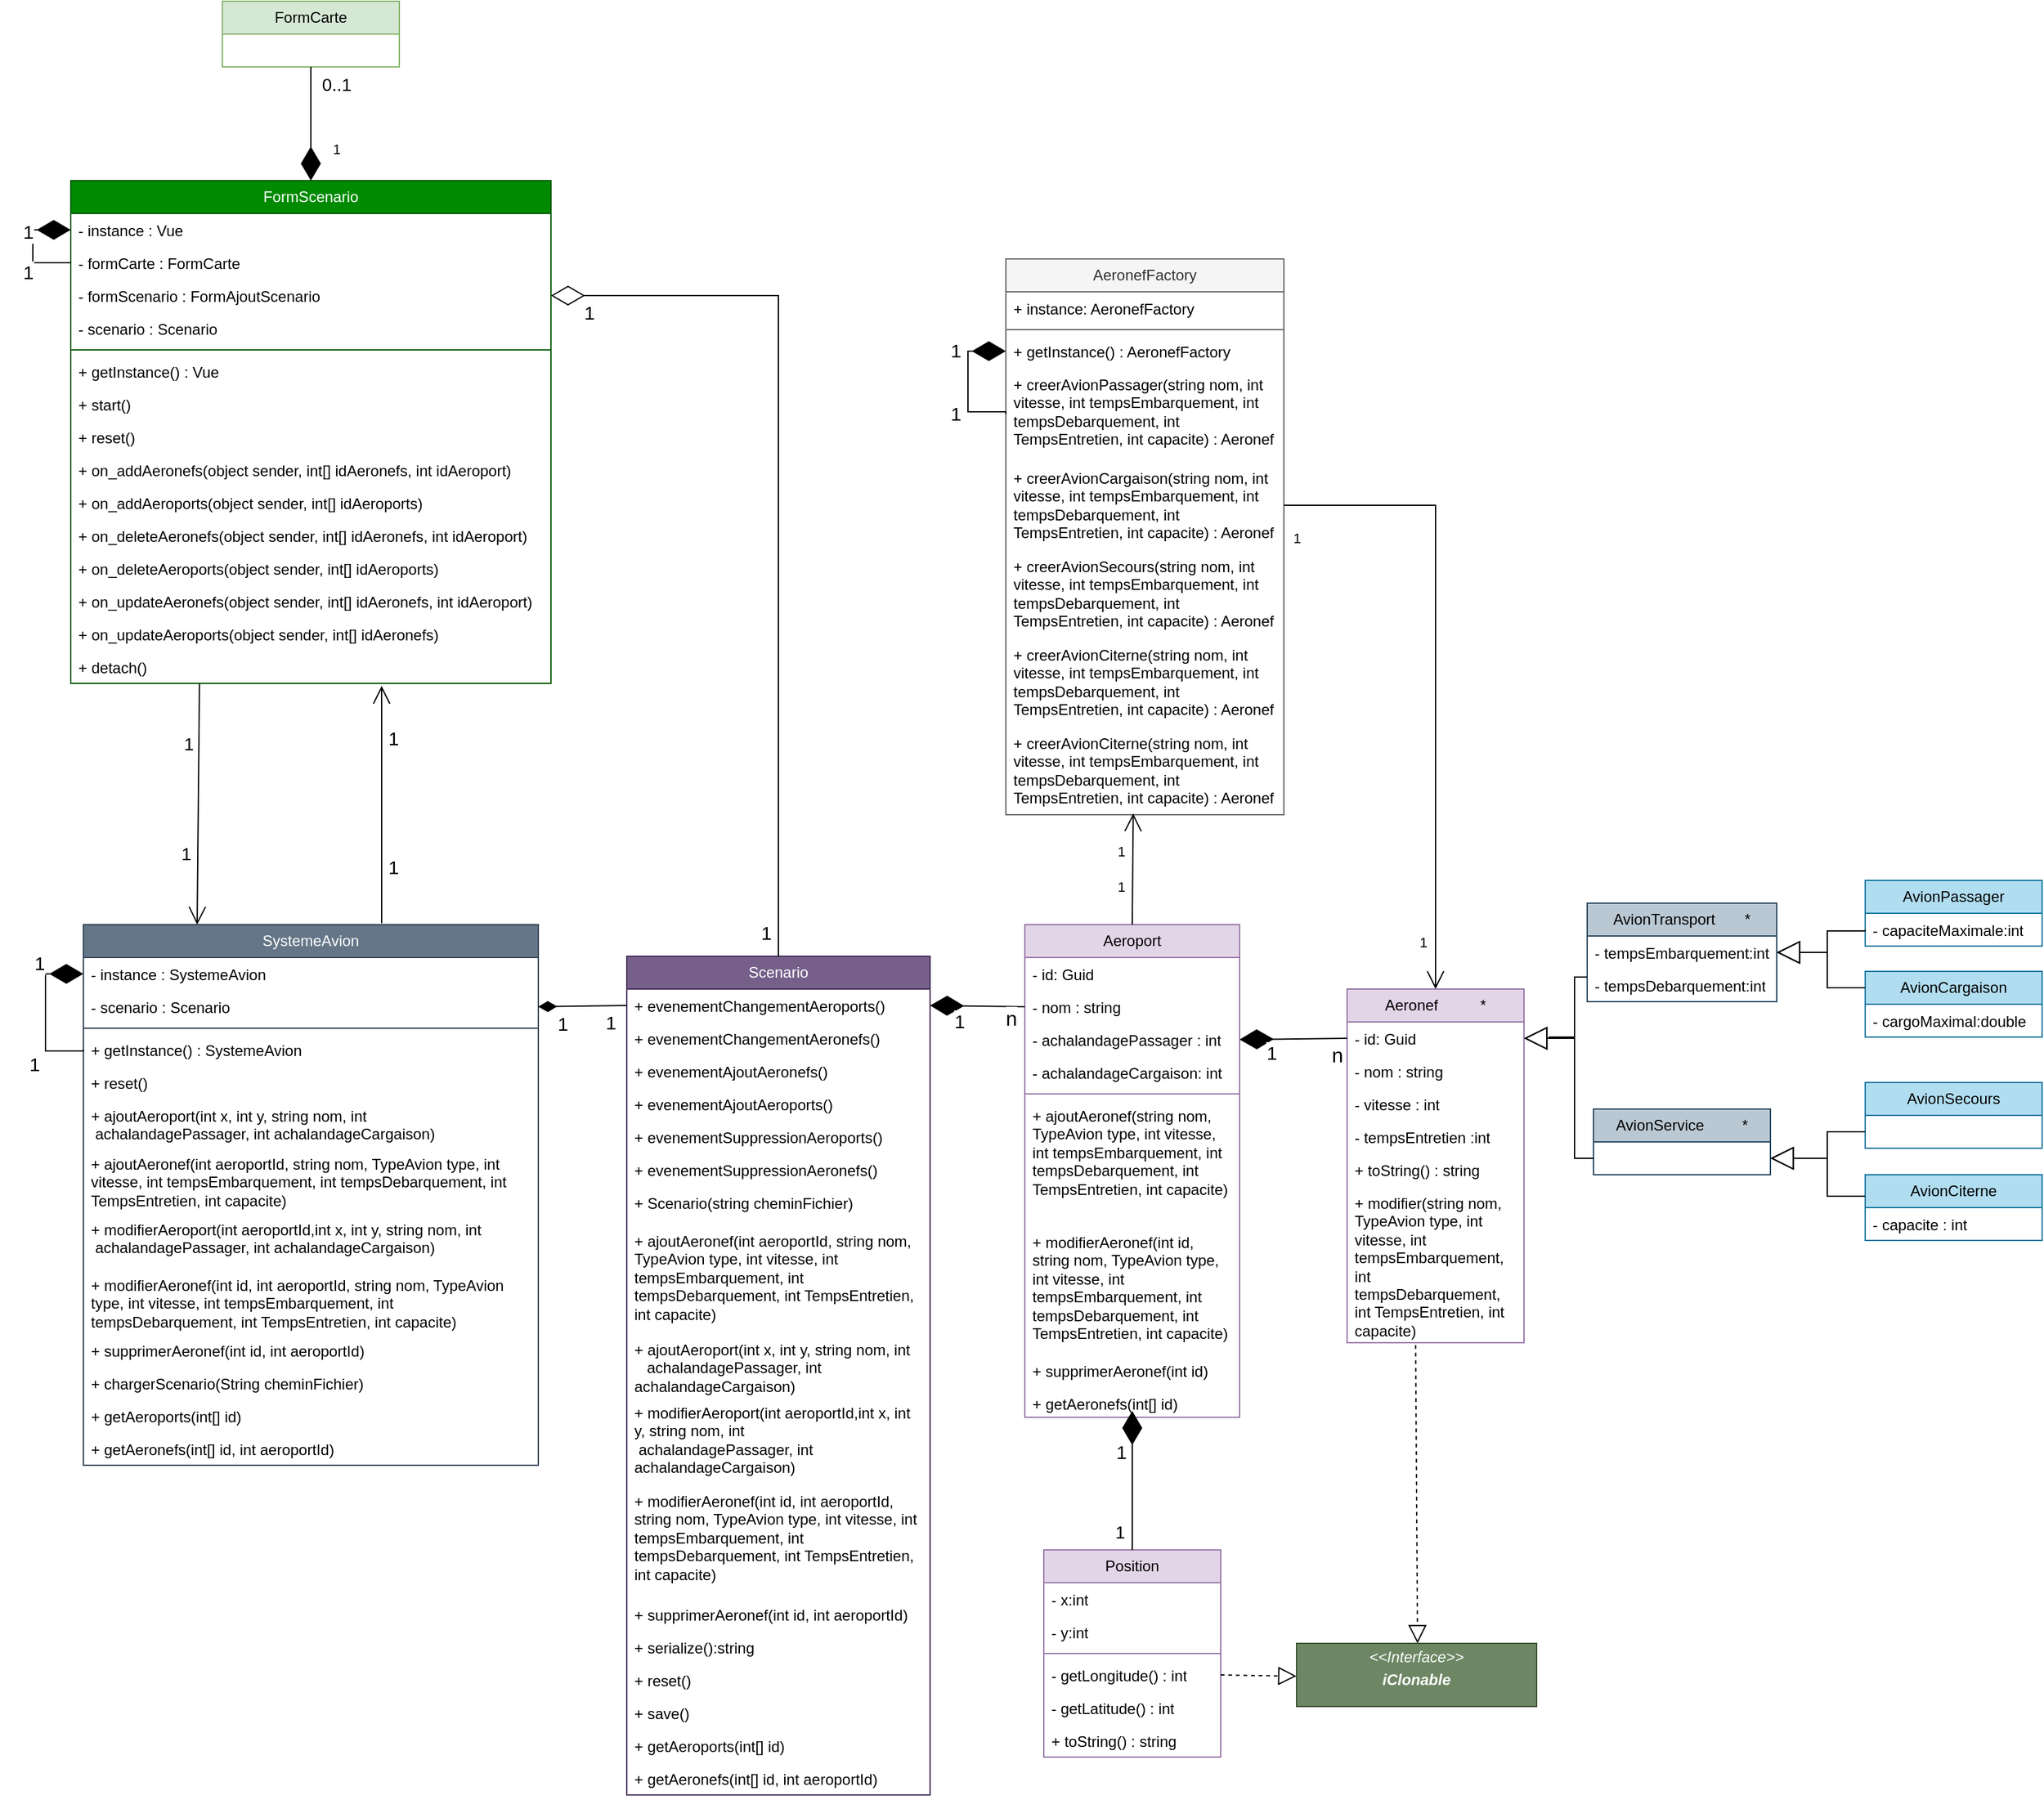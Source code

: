 <mxfile version="26.2.14">
  <diagram name="Page-1" id="G4jUNvh0E0kJYvAfDZpT">
    <mxGraphModel dx="1897" dy="2029" grid="1" gridSize="10" guides="1" tooltips="1" connect="1" arrows="1" fold="1" page="1" pageScale="1" pageWidth="850" pageHeight="1100" math="0" shadow="0">
      <root>
        <mxCell id="0" />
        <mxCell id="1" parent="0" />
        <mxCell id="WXTV3Mn7f3rtUq6KaUBK-5" value="SystemeAvion" style="swimlane;fontStyle=0;childLayout=stackLayout;horizontal=1;startSize=26;fillColor=#647687;horizontalStack=0;resizeParent=1;resizeParentMax=0;resizeLast=0;collapsible=1;marginBottom=0;whiteSpace=wrap;html=1;strokeColor=#314354;fontColor=#ffffff;" parent="1" vertex="1">
          <mxGeometry x="100" y="155" width="360" height="428" as="geometry" />
        </mxCell>
        <mxCell id="WXTV3Mn7f3rtUq6KaUBK-6" value="- instance : SystemeAvion" style="text;strokeColor=none;fillColor=none;align=left;verticalAlign=top;spacingLeft=4;spacingRight=4;overflow=hidden;rotatable=0;points=[[0,0.5],[1,0.5]];portConstraint=eastwest;whiteSpace=wrap;html=1;" parent="WXTV3Mn7f3rtUq6KaUBK-5" vertex="1">
          <mxGeometry y="26" width="360" height="26" as="geometry" />
        </mxCell>
        <mxCell id="WXTV3Mn7f3rtUq6KaUBK-99" value="- scenario : Scenario" style="text;strokeColor=none;fillColor=none;align=left;verticalAlign=top;spacingLeft=4;spacingRight=4;overflow=hidden;rotatable=0;points=[[0,0.5],[1,0.5]];portConstraint=eastwest;whiteSpace=wrap;html=1;" parent="WXTV3Mn7f3rtUq6KaUBK-5" vertex="1">
          <mxGeometry y="52" width="360" height="26" as="geometry" />
        </mxCell>
        <mxCell id="WXTV3Mn7f3rtUq6KaUBK-9" value="" style="line;strokeWidth=1;fillColor=none;align=left;verticalAlign=middle;spacingTop=-1;spacingLeft=3;spacingRight=3;rotatable=0;labelPosition=right;points=[];portConstraint=eastwest;strokeColor=inherit;" parent="WXTV3Mn7f3rtUq6KaUBK-5" vertex="1">
          <mxGeometry y="78" width="360" height="8" as="geometry" />
        </mxCell>
        <mxCell id="WXTV3Mn7f3rtUq6KaUBK-10" value="+ getInstance() : SystemeAvion" style="text;strokeColor=none;fillColor=none;align=left;verticalAlign=top;spacingLeft=4;spacingRight=4;overflow=hidden;rotatable=0;points=[[0,0.5],[1,0.5]];portConstraint=eastwest;whiteSpace=wrap;html=1;" parent="WXTV3Mn7f3rtUq6KaUBK-5" vertex="1">
          <mxGeometry y="86" width="360" height="26" as="geometry" />
        </mxCell>
        <mxCell id="WXTV3Mn7f3rtUq6KaUBK-11" value="" style="endArrow=diamondThin;endFill=1;endSize=24;html=1;rounded=0;exitX=0;exitY=0.5;exitDx=0;exitDy=0;edgeStyle=orthogonalEdgeStyle;entryX=0;entryY=0.5;entryDx=0;entryDy=0;" parent="WXTV3Mn7f3rtUq6KaUBK-5" source="WXTV3Mn7f3rtUq6KaUBK-10" target="WXTV3Mn7f3rtUq6KaUBK-6" edge="1">
          <mxGeometry width="160" relative="1" as="geometry">
            <mxPoint x="-180" y="30" as="sourcePoint" />
            <mxPoint x="-70" y="40" as="targetPoint" />
            <Array as="points">
              <mxPoint x="-30" y="100" />
              <mxPoint x="-30" y="39" />
            </Array>
          </mxGeometry>
        </mxCell>
        <mxCell id="WXTV3Mn7f3rtUq6KaUBK-14" value="1" style="edgeLabel;html=1;align=center;verticalAlign=middle;resizable=0;points=[];fontSize=15;" parent="WXTV3Mn7f3rtUq6KaUBK-11" vertex="1" connectable="0">
          <mxGeometry x="-0.617" y="-3" relative="1" as="geometry">
            <mxPoint x="-17" y="13" as="offset" />
          </mxGeometry>
        </mxCell>
        <mxCell id="WXTV3Mn7f3rtUq6KaUBK-15" value="1" style="edgeLabel;html=1;align=center;verticalAlign=middle;resizable=0;points=[];fontSize=15;" parent="WXTV3Mn7f3rtUq6KaUBK-11" vertex="1" connectable="0">
          <mxGeometry x="0.564" y="2" relative="1" as="geometry">
            <mxPoint x="-9" y="-7" as="offset" />
          </mxGeometry>
        </mxCell>
        <mxCell id="maukN36tXcJNzbH-KZ2X-19" value="+ reset()" style="text;strokeColor=none;fillColor=none;align=left;verticalAlign=top;spacingLeft=4;spacingRight=4;overflow=hidden;rotatable=0;points=[[0,0.5],[1,0.5]];portConstraint=eastwest;whiteSpace=wrap;html=1;" vertex="1" parent="WXTV3Mn7f3rtUq6KaUBK-5">
          <mxGeometry y="112" width="360" height="26" as="geometry" />
        </mxCell>
        <mxCell id="WXTV3Mn7f3rtUq6KaUBK-150" value="+ ajoutAeroport(int x, int y, string nom, int&amp;nbsp; &amp;nbsp; &amp;nbsp; &amp;nbsp;achalandagePassager, int achalandageCargaison)" style="text;strokeColor=none;fillColor=none;align=left;verticalAlign=top;spacingLeft=4;spacingRight=4;overflow=hidden;rotatable=0;points=[[0,0.5],[1,0.5]];portConstraint=eastwest;whiteSpace=wrap;html=1;" parent="WXTV3Mn7f3rtUq6KaUBK-5" vertex="1">
          <mxGeometry y="138" width="360" height="38" as="geometry" />
        </mxCell>
        <mxCell id="maukN36tXcJNzbH-KZ2X-2" value="+ ajoutAeronef(int aeroportId, string nom, TypeAvion type, int vitesse, int tempsEmbarquement, int tempsDebarquement, int TempsEntretien, int capacite)" style="text;strokeColor=none;fillColor=none;align=left;verticalAlign=top;spacingLeft=4;spacingRight=4;overflow=hidden;rotatable=0;points=[[0,0.5],[1,0.5]];portConstraint=eastwest;whiteSpace=wrap;html=1;" vertex="1" parent="WXTV3Mn7f3rtUq6KaUBK-5">
          <mxGeometry y="176" width="360" height="52" as="geometry" />
        </mxCell>
        <mxCell id="maukN36tXcJNzbH-KZ2X-8" value="+ modifierAeroport(int aeroportId,int x, int y, string nom, int&amp;nbsp; &amp;nbsp; &amp;nbsp; &amp;nbsp;achalandagePassager, int achalandageCargaison)" style="text;strokeColor=none;fillColor=none;align=left;verticalAlign=top;spacingLeft=4;spacingRight=4;overflow=hidden;rotatable=0;points=[[0,0.5],[1,0.5]];portConstraint=eastwest;whiteSpace=wrap;html=1;" vertex="1" parent="WXTV3Mn7f3rtUq6KaUBK-5">
          <mxGeometry y="228" width="360" height="44" as="geometry" />
        </mxCell>
        <mxCell id="maukN36tXcJNzbH-KZ2X-14" value="+ modifierAeronef(int id, int aeroportId, string nom, TypeAvion type, int vitesse, int tempsEmbarquement, int tempsDebarquement, int TempsEntretien, int capacite)" style="text;strokeColor=none;fillColor=none;align=left;verticalAlign=top;spacingLeft=4;spacingRight=4;overflow=hidden;rotatable=0;points=[[0,0.5],[1,0.5]];portConstraint=eastwest;whiteSpace=wrap;html=1;" vertex="1" parent="WXTV3Mn7f3rtUq6KaUBK-5">
          <mxGeometry y="272" width="360" height="52" as="geometry" />
        </mxCell>
        <mxCell id="WXTV3Mn7f3rtUq6KaUBK-170" value="+ supprimerAeronef(int id, int aeroportId)" style="text;strokeColor=none;fillColor=none;align=left;verticalAlign=top;spacingLeft=4;spacingRight=4;overflow=hidden;rotatable=0;points=[[0,0.5],[1,0.5]];portConstraint=eastwest;whiteSpace=wrap;html=1;" parent="WXTV3Mn7f3rtUq6KaUBK-5" vertex="1">
          <mxGeometry y="324" width="360" height="26" as="geometry" />
        </mxCell>
        <mxCell id="WXTV3Mn7f3rtUq6KaUBK-176" value="+ chargerScenario(String cheminFichier)" style="text;strokeColor=none;fillColor=none;align=left;verticalAlign=top;spacingLeft=4;spacingRight=4;overflow=hidden;rotatable=0;points=[[0,0.5],[1,0.5]];portConstraint=eastwest;whiteSpace=wrap;html=1;" parent="WXTV3Mn7f3rtUq6KaUBK-5" vertex="1">
          <mxGeometry y="350" width="360" height="26" as="geometry" />
        </mxCell>
        <mxCell id="maukN36tXcJNzbH-KZ2X-100" value="+ getAeroports(int[] id)" style="text;strokeColor=none;fillColor=none;align=left;verticalAlign=top;spacingLeft=4;spacingRight=4;overflow=hidden;rotatable=0;points=[[0,0.5],[1,0.5]];portConstraint=eastwest;whiteSpace=wrap;html=1;" vertex="1" parent="WXTV3Mn7f3rtUq6KaUBK-5">
          <mxGeometry y="376" width="360" height="26" as="geometry" />
        </mxCell>
        <mxCell id="maukN36tXcJNzbH-KZ2X-101" value="+ getAeronefs(int[] id, int aeroportId)" style="text;strokeColor=none;fillColor=none;align=left;verticalAlign=top;spacingLeft=4;spacingRight=4;overflow=hidden;rotatable=0;points=[[0,0.5],[1,0.5]];portConstraint=eastwest;whiteSpace=wrap;html=1;" vertex="1" parent="WXTV3Mn7f3rtUq6KaUBK-5">
          <mxGeometry y="402" width="360" height="26" as="geometry" />
        </mxCell>
        <mxCell id="WXTV3Mn7f3rtUq6KaUBK-16" value="FormScenario" style="swimlane;fontStyle=0;childLayout=stackLayout;horizontal=1;startSize=26;fillColor=#008a00;horizontalStack=0;resizeParent=1;resizeParentMax=0;resizeLast=0;collapsible=1;marginBottom=0;whiteSpace=wrap;html=1;strokeColor=#005700;fontColor=#ffffff;" parent="1" vertex="1">
          <mxGeometry x="90" y="-434" width="380" height="398" as="geometry" />
        </mxCell>
        <mxCell id="WXTV3Mn7f3rtUq6KaUBK-17" value="- instance : Vue" style="text;strokeColor=none;fillColor=none;align=left;verticalAlign=top;spacingLeft=4;spacingRight=4;overflow=hidden;rotatable=0;points=[[0,0.5],[1,0.5]];portConstraint=eastwest;whiteSpace=wrap;html=1;" parent="WXTV3Mn7f3rtUq6KaUBK-16" vertex="1">
          <mxGeometry y="26" width="380" height="26" as="geometry" />
        </mxCell>
        <mxCell id="Ey0nkB0xlsIukGjBq3pv-2" value="- formCarte : FormCarte" style="text;strokeColor=none;fillColor=none;align=left;verticalAlign=top;spacingLeft=4;spacingRight=4;overflow=hidden;rotatable=0;points=[[0,0.5],[1,0.5]];portConstraint=eastwest;whiteSpace=wrap;html=1;" parent="WXTV3Mn7f3rtUq6KaUBK-16" vertex="1">
          <mxGeometry y="52" width="380" height="26" as="geometry" />
        </mxCell>
        <mxCell id="Ey0nkB0xlsIukGjBq3pv-1" value="- formScenario : FormAjoutScenario" style="text;strokeColor=none;fillColor=none;align=left;verticalAlign=top;spacingLeft=4;spacingRight=4;overflow=hidden;rotatable=0;points=[[0,0.5],[1,0.5]];portConstraint=eastwest;whiteSpace=wrap;html=1;" parent="WXTV3Mn7f3rtUq6KaUBK-16" vertex="1">
          <mxGeometry y="78" width="380" height="26" as="geometry" />
        </mxCell>
        <mxCell id="maukN36tXcJNzbH-KZ2X-87" value="- scenario : Scenario" style="text;strokeColor=none;fillColor=none;align=left;verticalAlign=top;spacingLeft=4;spacingRight=4;overflow=hidden;rotatable=0;points=[[0,0.5],[1,0.5]];portConstraint=eastwest;whiteSpace=wrap;html=1;" vertex="1" parent="WXTV3Mn7f3rtUq6KaUBK-16">
          <mxGeometry y="104" width="380" height="26" as="geometry" />
        </mxCell>
        <mxCell id="WXTV3Mn7f3rtUq6KaUBK-20" value="" style="line;strokeWidth=1;fillColor=none;align=left;verticalAlign=middle;spacingTop=-1;spacingLeft=3;spacingRight=3;rotatable=0;labelPosition=right;points=[];portConstraint=eastwest;strokeColor=inherit;" parent="WXTV3Mn7f3rtUq6KaUBK-16" vertex="1">
          <mxGeometry y="130" width="380" height="8" as="geometry" />
        </mxCell>
        <mxCell id="WXTV3Mn7f3rtUq6KaUBK-18" value="+ getInstance() : Vue" style="text;strokeColor=none;fillColor=none;align=left;verticalAlign=top;spacingLeft=4;spacingRight=4;overflow=hidden;rotatable=0;points=[[0,0.5],[1,0.5]];portConstraint=eastwest;whiteSpace=wrap;html=1;" parent="WXTV3Mn7f3rtUq6KaUBK-16" vertex="1">
          <mxGeometry y="138" width="380" height="26" as="geometry" />
        </mxCell>
        <mxCell id="WXTV3Mn7f3rtUq6KaUBK-24" value="" style="endArrow=diamondThin;endFill=1;endSize=24;html=1;rounded=0;exitX=0;exitY=0.5;exitDx=0;exitDy=0;edgeStyle=orthogonalEdgeStyle;entryX=0;entryY=0.5;entryDx=0;entryDy=0;" parent="WXTV3Mn7f3rtUq6KaUBK-16" source="Ey0nkB0xlsIukGjBq3pv-2" target="WXTV3Mn7f3rtUq6KaUBK-17" edge="1">
          <mxGeometry width="160" relative="1" as="geometry">
            <mxPoint y="74" as="sourcePoint" />
            <mxPoint y="40" as="targetPoint" />
            <Array as="points">
              <mxPoint x="-30" y="65" />
              <mxPoint x="-30" y="39" />
            </Array>
          </mxGeometry>
        </mxCell>
        <mxCell id="WXTV3Mn7f3rtUq6KaUBK-25" value="1" style="edgeLabel;html=1;align=center;verticalAlign=middle;resizable=0;points=[];fontSize=15;" parent="WXTV3Mn7f3rtUq6KaUBK-24" vertex="1" connectable="0">
          <mxGeometry x="-0.617" y="-3" relative="1" as="geometry">
            <mxPoint x="-18" y="10" as="offset" />
          </mxGeometry>
        </mxCell>
        <mxCell id="WXTV3Mn7f3rtUq6KaUBK-26" value="1" style="edgeLabel;html=1;align=center;verticalAlign=middle;resizable=0;points=[];fontSize=15;" parent="WXTV3Mn7f3rtUq6KaUBK-24" vertex="1" connectable="0">
          <mxGeometry x="0.564" y="2" relative="1" as="geometry">
            <mxPoint x="-16" y="3" as="offset" />
          </mxGeometry>
        </mxCell>
        <mxCell id="WXTV3Mn7f3rtUq6KaUBK-178" value="+ start()" style="text;strokeColor=none;fillColor=none;align=left;verticalAlign=top;spacingLeft=4;spacingRight=4;overflow=hidden;rotatable=0;points=[[0,0.5],[1,0.5]];portConstraint=eastwest;whiteSpace=wrap;html=1;" parent="WXTV3Mn7f3rtUq6KaUBK-16" vertex="1">
          <mxGeometry y="164" width="380" height="26" as="geometry" />
        </mxCell>
        <mxCell id="maukN36tXcJNzbH-KZ2X-18" value="+ reset()" style="text;strokeColor=none;fillColor=none;align=left;verticalAlign=top;spacingLeft=4;spacingRight=4;overflow=hidden;rotatable=0;points=[[0,0.5],[1,0.5]];portConstraint=eastwest;whiteSpace=wrap;html=1;" vertex="1" parent="WXTV3Mn7f3rtUq6KaUBK-16">
          <mxGeometry y="190" width="380" height="26" as="geometry" />
        </mxCell>
        <mxCell id="maukN36tXcJNzbH-KZ2X-86" value="+ on_addAeronefs(object sender, int[] idAeronefs, int idAeroport)" style="text;strokeColor=none;fillColor=none;align=left;verticalAlign=top;spacingLeft=4;spacingRight=4;overflow=hidden;rotatable=0;points=[[0,0.5],[1,0.5]];portConstraint=eastwest;whiteSpace=wrap;html=1;" vertex="1" parent="WXTV3Mn7f3rtUq6KaUBK-16">
          <mxGeometry y="216" width="380" height="26" as="geometry" />
        </mxCell>
        <mxCell id="maukN36tXcJNzbH-KZ2X-85" value="+ on_addAeroports(object sender, int[] idAeroports)" style="text;strokeColor=none;fillColor=none;align=left;verticalAlign=top;spacingLeft=4;spacingRight=4;overflow=hidden;rotatable=0;points=[[0,0.5],[1,0.5]];portConstraint=eastwest;whiteSpace=wrap;html=1;" vertex="1" parent="WXTV3Mn7f3rtUq6KaUBK-16">
          <mxGeometry y="242" width="380" height="26" as="geometry" />
        </mxCell>
        <mxCell id="maukN36tXcJNzbH-KZ2X-84" value="+ on_deleteAeronefs(object sender, int[] idAeronefs, int idAeroport)" style="text;strokeColor=none;fillColor=none;align=left;verticalAlign=top;spacingLeft=4;spacingRight=4;overflow=hidden;rotatable=0;points=[[0,0.5],[1,0.5]];portConstraint=eastwest;whiteSpace=wrap;html=1;" vertex="1" parent="WXTV3Mn7f3rtUq6KaUBK-16">
          <mxGeometry y="268" width="380" height="26" as="geometry" />
        </mxCell>
        <mxCell id="maukN36tXcJNzbH-KZ2X-83" value="+ on_deleteAeroports(object sender, int[] idAeroports)" style="text;strokeColor=none;fillColor=none;align=left;verticalAlign=top;spacingLeft=4;spacingRight=4;overflow=hidden;rotatable=0;points=[[0,0.5],[1,0.5]];portConstraint=eastwest;whiteSpace=wrap;html=1;" vertex="1" parent="WXTV3Mn7f3rtUq6KaUBK-16">
          <mxGeometry y="294" width="380" height="26" as="geometry" />
        </mxCell>
        <mxCell id="maukN36tXcJNzbH-KZ2X-91" value="+ on_updateAeronefs(object sender, int[] idAeronefs, int idAeroport)" style="text;strokeColor=none;fillColor=none;align=left;verticalAlign=top;spacingLeft=4;spacingRight=4;overflow=hidden;rotatable=0;points=[[0,0.5],[1,0.5]];portConstraint=eastwest;whiteSpace=wrap;html=1;" vertex="1" parent="WXTV3Mn7f3rtUq6KaUBK-16">
          <mxGeometry y="320" width="380" height="26" as="geometry" />
        </mxCell>
        <mxCell id="maukN36tXcJNzbH-KZ2X-92" value="+ on_updateAeroports(object sender, int[] idAeronefs)" style="text;strokeColor=none;fillColor=none;align=left;verticalAlign=top;spacingLeft=4;spacingRight=4;overflow=hidden;rotatable=0;points=[[0,0.5],[1,0.5]];portConstraint=eastwest;whiteSpace=wrap;html=1;" vertex="1" parent="WXTV3Mn7f3rtUq6KaUBK-16">
          <mxGeometry y="346" width="380" height="26" as="geometry" />
        </mxCell>
        <mxCell id="maukN36tXcJNzbH-KZ2X-93" value="+ detach()" style="text;strokeColor=none;fillColor=none;align=left;verticalAlign=top;spacingLeft=4;spacingRight=4;overflow=hidden;rotatable=0;points=[[0,0.5],[1,0.5]];portConstraint=eastwest;whiteSpace=wrap;html=1;" vertex="1" parent="WXTV3Mn7f3rtUq6KaUBK-16">
          <mxGeometry y="372" width="380" height="26" as="geometry" />
        </mxCell>
        <mxCell id="WXTV3Mn7f3rtUq6KaUBK-21" value="" style="endArrow=open;endFill=1;endSize=12;html=1;rounded=0;entryX=0.25;entryY=0;entryDx=0;entryDy=0;exitX=0.268;exitY=1.013;exitDx=0;exitDy=0;exitPerimeter=0;" parent="1" source="maukN36tXcJNzbH-KZ2X-93" target="WXTV3Mn7f3rtUq6KaUBK-5" edge="1">
          <mxGeometry width="160" relative="1" as="geometry">
            <mxPoint x="200" y="-40" as="sourcePoint" />
            <mxPoint x="205" y="74" as="targetPoint" />
          </mxGeometry>
        </mxCell>
        <mxCell id="WXTV3Mn7f3rtUq6KaUBK-77" value="1" style="edgeLabel;html=1;align=center;verticalAlign=middle;resizable=0;points=[];fontSize=14;" parent="WXTV3Mn7f3rtUq6KaUBK-21" vertex="1" connectable="0">
          <mxGeometry x="-0.432" y="-4" relative="1" as="geometry">
            <mxPoint x="-5" y="-7" as="offset" />
          </mxGeometry>
        </mxCell>
        <mxCell id="WXTV3Mn7f3rtUq6KaUBK-78" value="1" style="edgeLabel;html=1;align=center;verticalAlign=middle;resizable=0;points=[];fontSize=14;" parent="WXTV3Mn7f3rtUq6KaUBK-21" vertex="1" connectable="0">
          <mxGeometry x="0.316" y="-4" relative="1" as="geometry">
            <mxPoint x="-6" y="9" as="offset" />
          </mxGeometry>
        </mxCell>
        <mxCell id="WXTV3Mn7f3rtUq6KaUBK-23" value="" style="endArrow=open;endFill=1;endSize=12;html=1;rounded=0;" parent="1" edge="1">
          <mxGeometry width="160" relative="1" as="geometry">
            <mxPoint x="336" y="154" as="sourcePoint" />
            <mxPoint x="336" y="-34" as="targetPoint" />
          </mxGeometry>
        </mxCell>
        <mxCell id="WXTV3Mn7f3rtUq6KaUBK-75" value="1" style="edgeLabel;html=1;align=center;verticalAlign=middle;resizable=0;points=[];fontSize=15;" parent="WXTV3Mn7f3rtUq6KaUBK-23" vertex="1" connectable="0">
          <mxGeometry x="-0.487" y="1" relative="1" as="geometry">
            <mxPoint x="10" y="3" as="offset" />
          </mxGeometry>
        </mxCell>
        <mxCell id="WXTV3Mn7f3rtUq6KaUBK-76" value="1" style="edgeLabel;html=1;align=center;verticalAlign=middle;resizable=0;points=[];fontSize=15;" parent="WXTV3Mn7f3rtUq6KaUBK-23" vertex="1" connectable="0">
          <mxGeometry x="0.518" y="-1" relative="1" as="geometry">
            <mxPoint x="8" y="-5" as="offset" />
          </mxGeometry>
        </mxCell>
        <mxCell id="WXTV3Mn7f3rtUq6KaUBK-27" value="Scenario" style="swimlane;fontStyle=0;childLayout=stackLayout;horizontal=1;startSize=26;fillColor=#76608a;horizontalStack=0;resizeParent=1;resizeParentMax=0;resizeLast=0;collapsible=1;marginBottom=0;whiteSpace=wrap;html=1;strokeColor=#432D57;fontColor=#ffffff;" parent="1" vertex="1">
          <mxGeometry x="530" y="180" width="240" height="664" as="geometry" />
        </mxCell>
        <mxCell id="maukN36tXcJNzbH-KZ2X-94" value="+ evenementChangementAeroports()" style="text;strokeColor=none;fillColor=none;align=left;verticalAlign=top;spacingLeft=4;spacingRight=4;overflow=hidden;rotatable=0;points=[[0,0.5],[1,0.5]];portConstraint=eastwest;whiteSpace=wrap;html=1;" vertex="1" parent="WXTV3Mn7f3rtUq6KaUBK-27">
          <mxGeometry y="26" width="240" height="26" as="geometry" />
        </mxCell>
        <mxCell id="maukN36tXcJNzbH-KZ2X-95" value="+ evenementChangementAeronefs()" style="text;strokeColor=none;fillColor=none;align=left;verticalAlign=top;spacingLeft=4;spacingRight=4;overflow=hidden;rotatable=0;points=[[0,0.5],[1,0.5]];portConstraint=eastwest;whiteSpace=wrap;html=1;" vertex="1" parent="WXTV3Mn7f3rtUq6KaUBK-27">
          <mxGeometry y="52" width="240" height="26" as="geometry" />
        </mxCell>
        <mxCell id="maukN36tXcJNzbH-KZ2X-97" value="+ evenementAjoutAeronefs()" style="text;strokeColor=none;fillColor=none;align=left;verticalAlign=top;spacingLeft=4;spacingRight=4;overflow=hidden;rotatable=0;points=[[0,0.5],[1,0.5]];portConstraint=eastwest;whiteSpace=wrap;html=1;" vertex="1" parent="WXTV3Mn7f3rtUq6KaUBK-27">
          <mxGeometry y="78" width="240" height="26" as="geometry" />
        </mxCell>
        <mxCell id="maukN36tXcJNzbH-KZ2X-96" value="+ evenementAjoutAeroports()" style="text;strokeColor=none;fillColor=none;align=left;verticalAlign=top;spacingLeft=4;spacingRight=4;overflow=hidden;rotatable=0;points=[[0,0.5],[1,0.5]];portConstraint=eastwest;whiteSpace=wrap;html=1;" vertex="1" parent="WXTV3Mn7f3rtUq6KaUBK-27">
          <mxGeometry y="104" width="240" height="26" as="geometry" />
        </mxCell>
        <mxCell id="maukN36tXcJNzbH-KZ2X-99" value="+ evenementSuppressionAeroports()" style="text;strokeColor=none;fillColor=none;align=left;verticalAlign=top;spacingLeft=4;spacingRight=4;overflow=hidden;rotatable=0;points=[[0,0.5],[1,0.5]];portConstraint=eastwest;whiteSpace=wrap;html=1;" vertex="1" parent="WXTV3Mn7f3rtUq6KaUBK-27">
          <mxGeometry y="130" width="240" height="26" as="geometry" />
        </mxCell>
        <mxCell id="maukN36tXcJNzbH-KZ2X-98" value="+ evenementSuppressionAeronefs()" style="text;strokeColor=none;fillColor=none;align=left;verticalAlign=top;spacingLeft=4;spacingRight=4;overflow=hidden;rotatable=0;points=[[0,0.5],[1,0.5]];portConstraint=eastwest;whiteSpace=wrap;html=1;" vertex="1" parent="WXTV3Mn7f3rtUq6KaUBK-27">
          <mxGeometry y="156" width="240" height="26" as="geometry" />
        </mxCell>
        <mxCell id="WXTV3Mn7f3rtUq6KaUBK-177" value="+ Scenario(string cheminFichier)" style="text;strokeColor=none;fillColor=none;align=left;verticalAlign=top;spacingLeft=4;spacingRight=4;overflow=hidden;rotatable=0;points=[[0,0.5],[1,0.5]];portConstraint=eastwest;whiteSpace=wrap;html=1;" parent="WXTV3Mn7f3rtUq6KaUBK-27" vertex="1">
          <mxGeometry y="182" width="240" height="30" as="geometry" />
        </mxCell>
        <mxCell id="maukN36tXcJNzbH-KZ2X-3" value="+ ajoutAeronef(int aeroportId, string nom, TypeAvion type, int vitesse, int tempsEmbarquement, int tempsDebarquement, int TempsEntretien, int capacite)" style="text;strokeColor=none;fillColor=none;align=left;verticalAlign=top;spacingLeft=4;spacingRight=4;overflow=hidden;rotatable=0;points=[[0,0.5],[1,0.5]];portConstraint=eastwest;whiteSpace=wrap;html=1;" vertex="1" parent="WXTV3Mn7f3rtUq6KaUBK-27">
          <mxGeometry y="212" width="240" height="86" as="geometry" />
        </mxCell>
        <mxCell id="Ey0nkB0xlsIukGjBq3pv-10" value="+ ajoutAeroport(int x, int y, string nom, int&amp;nbsp; &amp;nbsp; &amp;nbsp; &amp;nbsp;achalandagePassager, int achalandageCargaison)" style="text;strokeColor=none;fillColor=none;align=left;verticalAlign=top;spacingLeft=4;spacingRight=4;overflow=hidden;rotatable=0;points=[[0,0.5],[1,0.5]];portConstraint=eastwest;whiteSpace=wrap;html=1;" parent="WXTV3Mn7f3rtUq6KaUBK-27" vertex="1">
          <mxGeometry y="298" width="240" height="50" as="geometry" />
        </mxCell>
        <mxCell id="maukN36tXcJNzbH-KZ2X-9" value="+ modifierAeroport(int aeroportId,int x, int y, string nom, int&amp;nbsp; &amp;nbsp; &amp;nbsp; &amp;nbsp;achalandagePassager, int achalandageCargaison)" style="text;strokeColor=none;fillColor=none;align=left;verticalAlign=top;spacingLeft=4;spacingRight=4;overflow=hidden;rotatable=0;points=[[0,0.5],[1,0.5]];portConstraint=eastwest;whiteSpace=wrap;html=1;" vertex="1" parent="WXTV3Mn7f3rtUq6KaUBK-27">
          <mxGeometry y="348" width="240" height="70" as="geometry" />
        </mxCell>
        <mxCell id="maukN36tXcJNzbH-KZ2X-15" value="+ modifierAeronef(int id, int aeroportId, string nom, TypeAvion type, int vitesse, int tempsEmbarquement, int tempsDebarquement, int TempsEntretien, int capacite)" style="text;strokeColor=none;fillColor=none;align=left;verticalAlign=top;spacingLeft=4;spacingRight=4;overflow=hidden;rotatable=0;points=[[0,0.5],[1,0.5]];portConstraint=eastwest;whiteSpace=wrap;html=1;" vertex="1" parent="WXTV3Mn7f3rtUq6KaUBK-27">
          <mxGeometry y="418" width="240" height="90" as="geometry" />
        </mxCell>
        <mxCell id="maukN36tXcJNzbH-KZ2X-11" value="+ supprimerAeronef(int id, int aeroportId)" style="text;strokeColor=none;fillColor=none;align=left;verticalAlign=top;spacingLeft=4;spacingRight=4;overflow=hidden;rotatable=0;points=[[0,0.5],[1,0.5]];portConstraint=eastwest;whiteSpace=wrap;html=1;" vertex="1" parent="WXTV3Mn7f3rtUq6KaUBK-27">
          <mxGeometry y="508" width="240" height="26" as="geometry" />
        </mxCell>
        <mxCell id="WXTV3Mn7f3rtUq6KaUBK-138" value="+ serialize():string" style="text;strokeColor=none;fillColor=none;align=left;verticalAlign=top;spacingLeft=4;spacingRight=4;overflow=hidden;rotatable=0;points=[[0,0.5],[1,0.5]];portConstraint=eastwest;whiteSpace=wrap;html=1;" parent="WXTV3Mn7f3rtUq6KaUBK-27" vertex="1">
          <mxGeometry y="534" width="240" height="26" as="geometry" />
        </mxCell>
        <mxCell id="maukN36tXcJNzbH-KZ2X-20" value="+ reset()" style="text;strokeColor=none;fillColor=none;align=left;verticalAlign=top;spacingLeft=4;spacingRight=4;overflow=hidden;rotatable=0;points=[[0,0.5],[1,0.5]];portConstraint=eastwest;whiteSpace=wrap;html=1;" vertex="1" parent="WXTV3Mn7f3rtUq6KaUBK-27">
          <mxGeometry y="560" width="240" height="26" as="geometry" />
        </mxCell>
        <mxCell id="WXTV3Mn7f3rtUq6KaUBK-161" value="+ save()" style="text;strokeColor=none;fillColor=none;align=left;verticalAlign=top;spacingLeft=4;spacingRight=4;overflow=hidden;rotatable=0;points=[[0,0.5],[1,0.5]];portConstraint=eastwest;whiteSpace=wrap;html=1;" parent="WXTV3Mn7f3rtUq6KaUBK-27" vertex="1">
          <mxGeometry y="586" width="240" height="26" as="geometry" />
        </mxCell>
        <mxCell id="maukN36tXcJNzbH-KZ2X-102" value="+ getAeroports(int[] id)" style="text;strokeColor=none;fillColor=none;align=left;verticalAlign=top;spacingLeft=4;spacingRight=4;overflow=hidden;rotatable=0;points=[[0,0.5],[1,0.5]];portConstraint=eastwest;whiteSpace=wrap;html=1;" vertex="1" parent="WXTV3Mn7f3rtUq6KaUBK-27">
          <mxGeometry y="612" width="240" height="26" as="geometry" />
        </mxCell>
        <mxCell id="maukN36tXcJNzbH-KZ2X-103" value="+ getAeronefs(int[] id, int aeroportId)" style="text;strokeColor=none;fillColor=none;align=left;verticalAlign=top;spacingLeft=4;spacingRight=4;overflow=hidden;rotatable=0;points=[[0,0.5],[1,0.5]];portConstraint=eastwest;whiteSpace=wrap;html=1;" vertex="1" parent="WXTV3Mn7f3rtUq6KaUBK-27">
          <mxGeometry y="638" width="240" height="26" as="geometry" />
        </mxCell>
        <mxCell id="WXTV3Mn7f3rtUq6KaUBK-34" value="" style="endArrow=diamondThin;endFill=1;endSize=12;html=1;rounded=0;entryX=1;entryY=0.5;entryDx=0;entryDy=0;exitX=0;exitY=0.5;exitDx=0;exitDy=0;" parent="1" source="maukN36tXcJNzbH-KZ2X-94" target="WXTV3Mn7f3rtUq6KaUBK-99" edge="1">
          <mxGeometry width="160" relative="1" as="geometry">
            <mxPoint x="580" y="219.0" as="sourcePoint" />
            <mxPoint x="600" y="201.37" as="targetPoint" />
          </mxGeometry>
        </mxCell>
        <mxCell id="WXTV3Mn7f3rtUq6KaUBK-96" value="1" style="edgeLabel;html=1;align=center;verticalAlign=middle;resizable=0;points=[];fontSize=15;" parent="WXTV3Mn7f3rtUq6KaUBK-34" vertex="1" connectable="0">
          <mxGeometry x="-0.617" y="-2" relative="1" as="geometry">
            <mxPoint y="15" as="offset" />
          </mxGeometry>
        </mxCell>
        <mxCell id="WXTV3Mn7f3rtUq6KaUBK-97" value="1" style="edgeLabel;html=1;align=center;verticalAlign=middle;resizable=0;points=[];fontSize=15;" parent="WXTV3Mn7f3rtUq6KaUBK-34" vertex="1" connectable="0">
          <mxGeometry x="0.459" y="2" relative="1" as="geometry">
            <mxPoint y="11" as="offset" />
          </mxGeometry>
        </mxCell>
        <mxCell id="WXTV3Mn7f3rtUq6KaUBK-37" value="Aeronef&amp;nbsp; &amp;nbsp; &amp;nbsp; &amp;nbsp; &amp;nbsp; *" style="swimlane;fontStyle=0;childLayout=stackLayout;horizontal=1;startSize=26;fillColor=#e1d5e7;horizontalStack=0;resizeParent=1;resizeParentMax=0;resizeLast=0;collapsible=1;marginBottom=0;whiteSpace=wrap;html=1;strokeColor=#9673a6;" parent="1" vertex="1">
          <mxGeometry x="1100" y="206" width="140" height="280" as="geometry" />
        </mxCell>
        <mxCell id="WXTV3Mn7f3rtUq6KaUBK-132" value="- id: Guid" style="text;strokeColor=none;fillColor=none;align=left;verticalAlign=top;spacingLeft=4;spacingRight=4;overflow=hidden;rotatable=0;points=[[0,0.5],[1,0.5]];portConstraint=eastwest;whiteSpace=wrap;html=1;" parent="WXTV3Mn7f3rtUq6KaUBK-37" vertex="1">
          <mxGeometry y="26" width="140" height="26" as="geometry" />
        </mxCell>
        <mxCell id="Ey0nkB0xlsIukGjBq3pv-3" value="- nom : string" style="text;strokeColor=none;fillColor=none;align=left;verticalAlign=top;spacingLeft=4;spacingRight=4;overflow=hidden;rotatable=0;points=[[0,0.5],[1,0.5]];portConstraint=eastwest;whiteSpace=wrap;html=1;" parent="WXTV3Mn7f3rtUq6KaUBK-37" vertex="1">
          <mxGeometry y="52" width="140" height="26" as="geometry" />
        </mxCell>
        <mxCell id="Ey0nkB0xlsIukGjBq3pv-5" value="- vitesse : int" style="text;strokeColor=none;fillColor=none;align=left;verticalAlign=top;spacingLeft=4;spacingRight=4;overflow=hidden;rotatable=0;points=[[0,0.5],[1,0.5]];portConstraint=eastwest;whiteSpace=wrap;html=1;" parent="WXTV3Mn7f3rtUq6KaUBK-37" vertex="1">
          <mxGeometry y="78" width="140" height="26" as="geometry" />
        </mxCell>
        <mxCell id="Ey0nkB0xlsIukGjBq3pv-7" value="- tempsEntretien :int" style="text;strokeColor=none;fillColor=none;align=left;verticalAlign=top;spacingLeft=4;spacingRight=4;overflow=hidden;rotatable=0;points=[[0,0.5],[1,0.5]];portConstraint=eastwest;whiteSpace=wrap;html=1;" parent="WXTV3Mn7f3rtUq6KaUBK-37" vertex="1">
          <mxGeometry y="104" width="140" height="26" as="geometry" />
        </mxCell>
        <mxCell id="Ey0nkB0xlsIukGjBq3pv-8" value="+ toString() : string" style="text;strokeColor=none;fillColor=none;align=left;verticalAlign=top;spacingLeft=4;spacingRight=4;overflow=hidden;rotatable=0;points=[[0,0.5],[1,0.5]];portConstraint=eastwest;whiteSpace=wrap;html=1;" parent="WXTV3Mn7f3rtUq6KaUBK-37" vertex="1">
          <mxGeometry y="130" width="140" height="26" as="geometry" />
        </mxCell>
        <mxCell id="maukN36tXcJNzbH-KZ2X-17" value="+ modifier(string nom, TypeAvion type, int vitesse, int tempsEmbarquement, int tempsDebarquement, int TempsEntretien, int capacite)" style="text;strokeColor=none;fillColor=none;align=left;verticalAlign=top;spacingLeft=4;spacingRight=4;overflow=hidden;rotatable=0;points=[[0,0.5],[1,0.5]];portConstraint=eastwest;whiteSpace=wrap;html=1;" vertex="1" parent="WXTV3Mn7f3rtUq6KaUBK-37">
          <mxGeometry y="156" width="140" height="124" as="geometry" />
        </mxCell>
        <mxCell id="WXTV3Mn7f3rtUq6KaUBK-50" value="Aeroport" style="swimlane;fontStyle=0;childLayout=stackLayout;horizontal=1;startSize=26;fillColor=#e1d5e7;horizontalStack=0;resizeParent=1;resizeParentMax=0;resizeLast=0;collapsible=1;marginBottom=0;whiteSpace=wrap;html=1;strokeColor=#9673a6;" parent="1" vertex="1">
          <mxGeometry x="845" y="155" width="170" height="390" as="geometry">
            <mxRectangle x="770" y="146" width="90" height="30" as="alternateBounds" />
          </mxGeometry>
        </mxCell>
        <mxCell id="WXTV3Mn7f3rtUq6KaUBK-52" value="- id: Guid" style="text;strokeColor=none;fillColor=none;align=left;verticalAlign=top;spacingLeft=4;spacingRight=4;overflow=hidden;rotatable=0;points=[[0,0.5],[1,0.5]];portConstraint=eastwest;whiteSpace=wrap;html=1;" parent="WXTV3Mn7f3rtUq6KaUBK-50" vertex="1">
          <mxGeometry y="26" width="170" height="26" as="geometry" />
        </mxCell>
        <mxCell id="WXTV3Mn7f3rtUq6KaUBK-53" value="- nom : string" style="text;strokeColor=none;fillColor=none;align=left;verticalAlign=top;spacingLeft=4;spacingRight=4;overflow=hidden;rotatable=0;points=[[0,0.5],[1,0.5]];portConstraint=eastwest;whiteSpace=wrap;html=1;" parent="WXTV3Mn7f3rtUq6KaUBK-50" vertex="1">
          <mxGeometry y="52" width="170" height="26" as="geometry" />
        </mxCell>
        <mxCell id="WXTV3Mn7f3rtUq6KaUBK-134" value="- achalandagePassager : int" style="text;strokeColor=none;fillColor=none;align=left;verticalAlign=top;spacingLeft=4;spacingRight=4;overflow=hidden;rotatable=0;points=[[0,0.5],[1,0.5]];portConstraint=eastwest;whiteSpace=wrap;html=1;" parent="WXTV3Mn7f3rtUq6KaUBK-50" vertex="1">
          <mxGeometry y="78" width="170" height="26" as="geometry" />
        </mxCell>
        <mxCell id="WXTV3Mn7f3rtUq6KaUBK-135" value="- achalandageCargaison: int" style="text;strokeColor=none;fillColor=none;align=left;verticalAlign=top;spacingLeft=4;spacingRight=4;overflow=hidden;rotatable=0;points=[[0,0.5],[1,0.5]];portConstraint=eastwest;whiteSpace=wrap;html=1;" parent="WXTV3Mn7f3rtUq6KaUBK-50" vertex="1">
          <mxGeometry y="104" width="170" height="26" as="geometry" />
        </mxCell>
        <mxCell id="maukN36tXcJNzbH-KZ2X-5" value="" style="line;strokeWidth=1;fillColor=none;align=left;verticalAlign=middle;spacingTop=-1;spacingLeft=3;spacingRight=3;rotatable=0;labelPosition=right;points=[];portConstraint=eastwest;strokeColor=inherit;" vertex="1" parent="WXTV3Mn7f3rtUq6KaUBK-50">
          <mxGeometry y="130" width="170" height="8" as="geometry" />
        </mxCell>
        <mxCell id="maukN36tXcJNzbH-KZ2X-4" value="+ ajoutAeronef(string nom, TypeAvion type, int vitesse, int tempsEmbarquement, int tempsDebarquement, int TempsEntretien, int capacite)" style="text;strokeColor=none;fillColor=none;align=left;verticalAlign=top;spacingLeft=4;spacingRight=4;overflow=hidden;rotatable=0;points=[[0,0.5],[1,0.5]];portConstraint=eastwest;whiteSpace=wrap;html=1;" vertex="1" parent="WXTV3Mn7f3rtUq6KaUBK-50">
          <mxGeometry y="138" width="170" height="100" as="geometry" />
        </mxCell>
        <mxCell id="maukN36tXcJNzbH-KZ2X-16" value="+ modifierAeronef(int id, string nom, TypeAvion type, int vitesse, int tempsEmbarquement, int tempsDebarquement, int TempsEntretien, int capacite)" style="text;strokeColor=none;fillColor=none;align=left;verticalAlign=top;spacingLeft=4;spacingRight=4;overflow=hidden;rotatable=0;points=[[0,0.5],[1,0.5]];portConstraint=eastwest;whiteSpace=wrap;html=1;" vertex="1" parent="WXTV3Mn7f3rtUq6KaUBK-50">
          <mxGeometry y="238" width="170" height="102" as="geometry" />
        </mxCell>
        <mxCell id="maukN36tXcJNzbH-KZ2X-12" value="+ supprimerAeronef(int id)" style="text;strokeColor=none;fillColor=none;align=left;verticalAlign=top;spacingLeft=4;spacingRight=4;overflow=hidden;rotatable=0;points=[[0,0.5],[1,0.5]];portConstraint=eastwest;whiteSpace=wrap;html=1;" vertex="1" parent="WXTV3Mn7f3rtUq6KaUBK-50">
          <mxGeometry y="340" width="170" height="26" as="geometry" />
        </mxCell>
        <mxCell id="maukN36tXcJNzbH-KZ2X-104" value="+ getAeronefs(int[] id)" style="text;strokeColor=none;fillColor=none;align=left;verticalAlign=top;spacingLeft=4;spacingRight=4;overflow=hidden;rotatable=0;points=[[0,0.5],[1,0.5]];portConstraint=eastwest;whiteSpace=wrap;html=1;" vertex="1" parent="WXTV3Mn7f3rtUq6KaUBK-50">
          <mxGeometry y="366" width="170" height="24" as="geometry" />
        </mxCell>
        <mxCell id="WXTV3Mn7f3rtUq6KaUBK-54" value="Position" style="swimlane;fontStyle=0;childLayout=stackLayout;horizontal=1;startSize=26;fillColor=#e1d5e7;horizontalStack=0;resizeParent=1;resizeParentMax=0;resizeLast=0;collapsible=1;marginBottom=0;whiteSpace=wrap;html=1;strokeColor=#9673a6;" parent="1" vertex="1">
          <mxGeometry x="860" y="650" width="140" height="164" as="geometry" />
        </mxCell>
        <mxCell id="WXTV3Mn7f3rtUq6KaUBK-55" value="- x:int" style="text;strokeColor=none;fillColor=none;align=left;verticalAlign=top;spacingLeft=4;spacingRight=4;overflow=hidden;rotatable=0;points=[[0,0.5],[1,0.5]];portConstraint=eastwest;whiteSpace=wrap;html=1;" parent="WXTV3Mn7f3rtUq6KaUBK-54" vertex="1">
          <mxGeometry y="26" width="140" height="26" as="geometry" />
        </mxCell>
        <mxCell id="WXTV3Mn7f3rtUq6KaUBK-56" value="- y:int" style="text;strokeColor=none;fillColor=none;align=left;verticalAlign=top;spacingLeft=4;spacingRight=4;overflow=hidden;rotatable=0;points=[[0,0.5],[1,0.5]];portConstraint=eastwest;whiteSpace=wrap;html=1;" parent="WXTV3Mn7f3rtUq6KaUBK-54" vertex="1">
          <mxGeometry y="52" width="140" height="26" as="geometry" />
        </mxCell>
        <mxCell id="WXTV3Mn7f3rtUq6KaUBK-86" value="" style="line;strokeWidth=1;fillColor=none;align=left;verticalAlign=middle;spacingTop=-1;spacingLeft=3;spacingRight=3;rotatable=0;labelPosition=right;points=[];portConstraint=eastwest;strokeColor=inherit;" parent="WXTV3Mn7f3rtUq6KaUBK-54" vertex="1">
          <mxGeometry y="78" width="140" height="8" as="geometry" />
        </mxCell>
        <mxCell id="WXTV3Mn7f3rtUq6KaUBK-87" value="- getLongitude() : int" style="text;strokeColor=none;fillColor=none;align=left;verticalAlign=top;spacingLeft=4;spacingRight=4;overflow=hidden;rotatable=0;points=[[0,0.5],[1,0.5]];portConstraint=eastwest;whiteSpace=wrap;html=1;" parent="WXTV3Mn7f3rtUq6KaUBK-54" vertex="1">
          <mxGeometry y="86" width="140" height="26" as="geometry" />
        </mxCell>
        <mxCell id="WXTV3Mn7f3rtUq6KaUBK-88" value="- getLatitude() : int" style="text;strokeColor=none;fillColor=none;align=left;verticalAlign=top;spacingLeft=4;spacingRight=4;overflow=hidden;rotatable=0;points=[[0,0.5],[1,0.5]];portConstraint=eastwest;whiteSpace=wrap;html=1;" parent="WXTV3Mn7f3rtUq6KaUBK-54" vertex="1">
          <mxGeometry y="112" width="140" height="26" as="geometry" />
        </mxCell>
        <mxCell id="WXTV3Mn7f3rtUq6KaUBK-136" value="+ toString() : string" style="text;strokeColor=none;fillColor=none;align=left;verticalAlign=top;spacingLeft=4;spacingRight=4;overflow=hidden;rotatable=0;points=[[0,0.5],[1,0.5]];portConstraint=eastwest;whiteSpace=wrap;html=1;" parent="WXTV3Mn7f3rtUq6KaUBK-54" vertex="1">
          <mxGeometry y="138" width="140" height="26" as="geometry" />
        </mxCell>
        <mxCell id="WXTV3Mn7f3rtUq6KaUBK-90" value="&lt;p style=&quot;margin:0px;margin-top:4px;text-align:center;&quot;&gt;&lt;i&gt;&amp;lt;&amp;lt;Interface&amp;gt;&amp;gt;&lt;/i&gt;&lt;br&gt;&lt;/p&gt;&lt;p style=&quot;margin:0px;margin-top:4px;text-align:center;&quot;&gt;&lt;i&gt;&lt;b&gt;iClonable&lt;/b&gt;&lt;/i&gt;&lt;/p&gt;&lt;p style=&quot;margin:0px;margin-left:4px;&quot;&gt;&lt;br&gt;&lt;/p&gt;" style="verticalAlign=top;align=left;overflow=fill;html=1;whiteSpace=wrap;fillColor=#6d8764;fontColor=#ffffff;strokeColor=#3A5431;" parent="1" vertex="1">
          <mxGeometry x="1060" y="724" width="190" height="50" as="geometry" />
        </mxCell>
        <mxCell id="WXTV3Mn7f3rtUq6KaUBK-91" value="" style="endArrow=block;dashed=1;endFill=0;endSize=12;html=1;rounded=0;" parent="1" edge="1">
          <mxGeometry width="160" relative="1" as="geometry">
            <mxPoint x="1000" y="749" as="sourcePoint" />
            <mxPoint x="1060" y="750" as="targetPoint" />
          </mxGeometry>
        </mxCell>
        <mxCell id="WXTV3Mn7f3rtUq6KaUBK-93" value="" style="endArrow=diamondThin;endFill=1;endSize=24;html=1;rounded=0;entryX=1;entryY=0.5;entryDx=0;entryDy=0;exitX=0;exitY=0.5;exitDx=0;exitDy=0;" parent="1" source="WXTV3Mn7f3rtUq6KaUBK-53" target="maukN36tXcJNzbH-KZ2X-94" edge="1">
          <mxGeometry width="160" relative="1" as="geometry">
            <mxPoint x="850" y="210" as="sourcePoint" />
            <mxPoint x="770" y="219.0" as="targetPoint" />
          </mxGeometry>
        </mxCell>
        <mxCell id="WXTV3Mn7f3rtUq6KaUBK-94" value="n" style="edgeLabel;html=1;align=center;verticalAlign=middle;resizable=0;points=[];fontSize=16;" parent="WXTV3Mn7f3rtUq6KaUBK-93" vertex="1" connectable="0">
          <mxGeometry x="-0.425" y="-4" relative="1" as="geometry">
            <mxPoint x="10" y="13" as="offset" />
          </mxGeometry>
        </mxCell>
        <mxCell id="WXTV3Mn7f3rtUq6KaUBK-95" value="1" style="edgeLabel;html=1;align=center;verticalAlign=middle;resizable=0;points=[];fontSize=15;" parent="WXTV3Mn7f3rtUq6KaUBK-93" vertex="1" connectable="0">
          <mxGeometry x="0.314" y="2" relative="1" as="geometry">
            <mxPoint x="-3" y="9" as="offset" />
          </mxGeometry>
        </mxCell>
        <mxCell id="WXTV3Mn7f3rtUq6KaUBK-100" value="" style="endArrow=diamondThin;endFill=1;endSize=24;html=1;rounded=0;entryX=1;entryY=0.5;entryDx=0;entryDy=0;exitX=0;exitY=0.5;exitDx=0;exitDy=0;" parent="1" target="WXTV3Mn7f3rtUq6KaUBK-134" edge="1" source="WXTV3Mn7f3rtUq6KaUBK-132">
          <mxGeometry width="160" relative="1" as="geometry">
            <mxPoint x="1100" y="217.0" as="sourcePoint" />
            <mxPoint x="1000" y="216" as="targetPoint" />
          </mxGeometry>
        </mxCell>
        <mxCell id="WXTV3Mn7f3rtUq6KaUBK-101" value="n" style="edgeLabel;html=1;align=center;verticalAlign=middle;resizable=0;points=[];fontSize=16;" parent="WXTV3Mn7f3rtUq6KaUBK-100" vertex="1" connectable="0">
          <mxGeometry x="-0.425" y="-4" relative="1" as="geometry">
            <mxPoint x="16" y="16" as="offset" />
          </mxGeometry>
        </mxCell>
        <mxCell id="WXTV3Mn7f3rtUq6KaUBK-102" value="1" style="edgeLabel;html=1;align=center;verticalAlign=middle;resizable=0;points=[];fontSize=15;" parent="WXTV3Mn7f3rtUq6KaUBK-100" vertex="1" connectable="0">
          <mxGeometry x="0.314" y="2" relative="1" as="geometry">
            <mxPoint x="-4" y="8" as="offset" />
          </mxGeometry>
        </mxCell>
        <mxCell id="WXTV3Mn7f3rtUq6KaUBK-103" value="AvionPassager" style="swimlane;fontStyle=0;childLayout=stackLayout;horizontal=1;startSize=26;fillColor=#b1ddf0;horizontalStack=0;resizeParent=1;resizeParentMax=0;resizeLast=0;collapsible=1;marginBottom=0;whiteSpace=wrap;html=1;strokeColor=#10739e;" parent="1" vertex="1">
          <mxGeometry x="1510" y="120" width="140" height="52" as="geometry" />
        </mxCell>
        <mxCell id="WXTV3Mn7f3rtUq6KaUBK-104" value="- capaciteMaximale:int" style="text;strokeColor=none;fillColor=none;align=left;verticalAlign=top;spacingLeft=4;spacingRight=4;overflow=hidden;rotatable=0;points=[[0,0.5],[1,0.5]];portConstraint=eastwest;whiteSpace=wrap;html=1;" parent="WXTV3Mn7f3rtUq6KaUBK-103" vertex="1">
          <mxGeometry y="26" width="140" height="26" as="geometry" />
        </mxCell>
        <mxCell id="WXTV3Mn7f3rtUq6KaUBK-108" value="AvionCargaison" style="swimlane;fontStyle=0;childLayout=stackLayout;horizontal=1;startSize=26;fillColor=#b1ddf0;horizontalStack=0;resizeParent=1;resizeParentMax=0;resizeLast=0;collapsible=1;marginBottom=0;whiteSpace=wrap;html=1;strokeColor=#10739e;" parent="1" vertex="1">
          <mxGeometry x="1510" y="192" width="140" height="52" as="geometry" />
        </mxCell>
        <mxCell id="WXTV3Mn7f3rtUq6KaUBK-110" value="- cargoMaximal:double" style="text;strokeColor=none;fillColor=none;align=left;verticalAlign=top;spacingLeft=4;spacingRight=4;overflow=hidden;rotatable=0;points=[[0,0.5],[1,0.5]];portConstraint=eastwest;whiteSpace=wrap;html=1;" parent="WXTV3Mn7f3rtUq6KaUBK-108" vertex="1">
          <mxGeometry y="26" width="140" height="26" as="geometry" />
        </mxCell>
        <mxCell id="WXTV3Mn7f3rtUq6KaUBK-113" value="AvionSecours" style="swimlane;fontStyle=0;childLayout=stackLayout;horizontal=1;startSize=26;fillColor=#b1ddf0;horizontalStack=0;resizeParent=1;resizeParentMax=0;resizeLast=0;collapsible=1;marginBottom=0;whiteSpace=wrap;html=1;strokeColor=#10739e;" parent="1" vertex="1">
          <mxGeometry x="1510" y="280" width="140" height="52" as="geometry" />
        </mxCell>
        <mxCell id="WXTV3Mn7f3rtUq6KaUBK-115" value="AvionCiterne" style="swimlane;fontStyle=0;childLayout=stackLayout;horizontal=1;startSize=26;fillColor=#b1ddf0;horizontalStack=0;resizeParent=1;resizeParentMax=0;resizeLast=0;collapsible=1;marginBottom=0;whiteSpace=wrap;html=1;strokeColor=#10739e;" parent="1" vertex="1">
          <mxGeometry x="1510" y="353" width="140" height="52" as="geometry" />
        </mxCell>
        <mxCell id="WXTV3Mn7f3rtUq6KaUBK-116" value="- capacite : int" style="text;strokeColor=none;fillColor=none;align=left;verticalAlign=top;spacingLeft=4;spacingRight=4;overflow=hidden;rotatable=0;points=[[0,0.5],[1,0.5]];portConstraint=eastwest;whiteSpace=wrap;html=1;" parent="WXTV3Mn7f3rtUq6KaUBK-115" vertex="1">
          <mxGeometry y="26" width="140" height="26" as="geometry" />
        </mxCell>
        <mxCell id="WXTV3Mn7f3rtUq6KaUBK-129" value="" style="endArrow=diamondThin;endFill=1;endSize=24;html=1;rounded=0;exitX=0.5;exitY=0;exitDx=0;exitDy=0;" parent="1" source="WXTV3Mn7f3rtUq6KaUBK-54" edge="1">
          <mxGeometry width="160" relative="1" as="geometry">
            <mxPoint x="1070" y="306" as="sourcePoint" />
            <mxPoint x="930" y="540" as="targetPoint" />
          </mxGeometry>
        </mxCell>
        <mxCell id="WXTV3Mn7f3rtUq6KaUBK-130" value="1" style="edgeLabel;html=1;align=center;verticalAlign=middle;resizable=0;points=[];fontSize=14;" parent="WXTV3Mn7f3rtUq6KaUBK-129" vertex="1" connectable="0">
          <mxGeometry x="-0.425" y="-4" relative="1" as="geometry">
            <mxPoint x="-14" y="17" as="offset" />
          </mxGeometry>
        </mxCell>
        <mxCell id="WXTV3Mn7f3rtUq6KaUBK-131" value="1" style="edgeLabel;html=1;align=center;verticalAlign=middle;resizable=0;points=[];fontSize=15;" parent="WXTV3Mn7f3rtUq6KaUBK-129" vertex="1" connectable="0">
          <mxGeometry x="0.314" y="2" relative="1" as="geometry">
            <mxPoint x="-7" y="-6" as="offset" />
          </mxGeometry>
        </mxCell>
        <mxCell id="WXTV3Mn7f3rtUq6KaUBK-139" value="AvionTransport&amp;nbsp; &amp;nbsp; &amp;nbsp; &amp;nbsp;*" style="swimlane;fontStyle=0;childLayout=stackLayout;horizontal=1;startSize=26;fillColor=#bac8d3;horizontalStack=0;resizeParent=1;resizeParentMax=0;resizeLast=0;collapsible=1;marginBottom=0;whiteSpace=wrap;html=1;strokeColor=#23445d;" parent="1" vertex="1">
          <mxGeometry x="1290" y="138" width="150" height="78" as="geometry" />
        </mxCell>
        <mxCell id="WXTV3Mn7f3rtUq6KaUBK-160" value="- tempsEmbarquement:int" style="text;strokeColor=none;fillColor=none;align=left;verticalAlign=top;spacingLeft=4;spacingRight=4;overflow=hidden;rotatable=0;points=[[0,0.5],[1,0.5]];portConstraint=eastwest;whiteSpace=wrap;html=1;" parent="WXTV3Mn7f3rtUq6KaUBK-139" vertex="1">
          <mxGeometry y="26" width="150" height="26" as="geometry" />
        </mxCell>
        <mxCell id="Ey0nkB0xlsIukGjBq3pv-6" value="- tempsDebarquement:int" style="text;strokeColor=none;fillColor=none;align=left;verticalAlign=top;spacingLeft=4;spacingRight=4;overflow=hidden;rotatable=0;points=[[0,0.5],[1,0.5]];portConstraint=eastwest;whiteSpace=wrap;html=1;" parent="WXTV3Mn7f3rtUq6KaUBK-139" vertex="1">
          <mxGeometry y="52" width="150" height="26" as="geometry" />
        </mxCell>
        <mxCell id="WXTV3Mn7f3rtUq6KaUBK-143" value="" style="endArrow=block;endSize=16;endFill=0;html=1;rounded=0;entryX=1;entryY=0.5;entryDx=0;entryDy=0;exitX=0;exitY=0.75;exitDx=0;exitDy=0;edgeStyle=orthogonalEdgeStyle;" parent="1" source="WXTV3Mn7f3rtUq6KaUBK-139" target="WXTV3Mn7f3rtUq6KaUBK-132" edge="1">
          <mxGeometry width="160" relative="1" as="geometry">
            <mxPoint x="1280" y="306" as="sourcePoint" />
            <mxPoint x="1260" y="244" as="targetPoint" />
            <Array as="points">
              <mxPoint x="1280" y="196" />
              <mxPoint x="1280" y="245" />
            </Array>
          </mxGeometry>
        </mxCell>
        <mxCell id="WXTV3Mn7f3rtUq6KaUBK-144" value="" style="endArrow=block;endSize=16;endFill=0;html=1;rounded=0;entryX=1;entryY=0.5;entryDx=0;entryDy=0;exitX=0;exitY=0.25;exitDx=0;exitDy=0;edgeStyle=orthogonalEdgeStyle;" parent="1" source="WXTV3Mn7f3rtUq6KaUBK-108" target="WXTV3Mn7f3rtUq6KaUBK-139" edge="1">
          <mxGeometry width="160" relative="1" as="geometry">
            <mxPoint x="1395" y="213.5" as="sourcePoint" />
            <mxPoint x="1325" y="260.5" as="targetPoint" />
            <Array as="points">
              <mxPoint x="1480" y="205" />
              <mxPoint x="1480" y="177" />
            </Array>
          </mxGeometry>
        </mxCell>
        <mxCell id="WXTV3Mn7f3rtUq6KaUBK-145" value="" style="endArrow=block;endSize=16;endFill=0;html=1;rounded=0;entryX=1;entryY=0.5;entryDx=0;entryDy=0;exitX=0;exitY=0.5;exitDx=0;exitDy=0;edgeStyle=orthogonalEdgeStyle;" parent="1" source="WXTV3Mn7f3rtUq6KaUBK-104" target="WXTV3Mn7f3rtUq6KaUBK-160" edge="1">
          <mxGeometry width="160" relative="1" as="geometry">
            <mxPoint x="1520" y="238" as="sourcePoint" />
            <mxPoint x="1440" y="174" as="targetPoint" />
            <Array as="points">
              <mxPoint x="1510" y="160" />
              <mxPoint x="1480" y="160" />
              <mxPoint x="1480" y="177" />
            </Array>
          </mxGeometry>
        </mxCell>
        <mxCell id="WXTV3Mn7f3rtUq6KaUBK-156" value="AvionService&amp;nbsp; &amp;nbsp; &amp;nbsp; &amp;nbsp; &amp;nbsp;*" style="swimlane;fontStyle=0;childLayout=stackLayout;horizontal=1;startSize=26;fillColor=#bac8d3;horizontalStack=0;resizeParent=1;resizeParentMax=0;resizeLast=0;collapsible=1;marginBottom=0;whiteSpace=wrap;html=1;strokeColor=#23445d;" parent="1" vertex="1">
          <mxGeometry x="1295" y="301" width="140" height="52" as="geometry" />
        </mxCell>
        <mxCell id="WXTV3Mn7f3rtUq6KaUBK-157" value="" style="endArrow=block;endSize=16;endFill=0;html=1;rounded=0;entryX=1;entryY=0.5;entryDx=0;entryDy=0;exitX=0;exitY=0.75;exitDx=0;exitDy=0;edgeStyle=orthogonalEdgeStyle;" parent="1" source="WXTV3Mn7f3rtUq6KaUBK-156" target="WXTV3Mn7f3rtUq6KaUBK-132" edge="1">
          <mxGeometry width="160" relative="1" as="geometry">
            <mxPoint x="1300" y="187" as="sourcePoint" />
            <mxPoint x="1250" y="254" as="targetPoint" />
            <Array as="points">
              <mxPoint x="1280" y="340" />
              <mxPoint x="1280" y="244" />
              <mxPoint x="1260" y="244" />
              <mxPoint x="1260" y="245" />
            </Array>
          </mxGeometry>
        </mxCell>
        <mxCell id="WXTV3Mn7f3rtUq6KaUBK-158" value="" style="endArrow=block;endSize=16;endFill=0;html=1;rounded=0;entryX=1;entryY=0.75;entryDx=0;entryDy=0;exitX=0;exitY=0.5;exitDx=0;exitDy=0;edgeStyle=orthogonalEdgeStyle;" parent="1" target="WXTV3Mn7f3rtUq6KaUBK-156" edge="1">
          <mxGeometry width="160" relative="1" as="geometry">
            <mxPoint x="1510" y="319" as="sourcePoint" />
            <mxPoint x="1440" y="174" as="targetPoint" />
            <Array as="points">
              <mxPoint x="1480" y="319" />
              <mxPoint x="1480" y="340" />
            </Array>
          </mxGeometry>
        </mxCell>
        <mxCell id="WXTV3Mn7f3rtUq6KaUBK-159" value="" style="endArrow=block;endSize=16;endFill=0;html=1;rounded=0;entryX=1;entryY=0.75;entryDx=0;entryDy=0;edgeStyle=orthogonalEdgeStyle;" parent="1" target="WXTV3Mn7f3rtUq6KaUBK-156" edge="1">
          <mxGeometry width="160" relative="1" as="geometry">
            <mxPoint x="1510" y="370" as="sourcePoint" />
            <mxPoint x="1440" y="350" as="targetPoint" />
            <Array as="points">
              <mxPoint x="1510" y="370" />
              <mxPoint x="1480" y="370" />
              <mxPoint x="1480" y="340" />
            </Array>
          </mxGeometry>
        </mxCell>
        <mxCell id="WXTV3Mn7f3rtUq6KaUBK-164" value="FormCarte" style="swimlane;fontStyle=0;childLayout=stackLayout;horizontal=1;startSize=26;fillColor=#d5e8d4;horizontalStack=0;resizeParent=1;resizeParentMax=0;resizeLast=0;collapsible=1;marginBottom=0;whiteSpace=wrap;html=1;strokeColor=#82b366;" parent="1" vertex="1">
          <mxGeometry x="210" y="-576" width="140" height="52" as="geometry" />
        </mxCell>
        <mxCell id="WXTV3Mn7f3rtUq6KaUBK-165" value="" style="endArrow=diamondThin;endFill=1;endSize=24;html=1;rounded=0;exitX=0.5;exitY=1;exitDx=0;exitDy=0;edgeStyle=orthogonalEdgeStyle;" parent="1" source="WXTV3Mn7f3rtUq6KaUBK-164" target="WXTV3Mn7f3rtUq6KaUBK-16" edge="1">
          <mxGeometry width="160" relative="1" as="geometry">
            <mxPoint x="290" y="-513" as="sourcePoint" />
            <mxPoint x="280" y="-400" as="targetPoint" />
            <Array as="points" />
          </mxGeometry>
        </mxCell>
        <mxCell id="WXTV3Mn7f3rtUq6KaUBK-167" value="0..1" style="edgeLabel;html=1;align=center;verticalAlign=middle;resizable=0;points=[];fontSize=14;" parent="WXTV3Mn7f3rtUq6KaUBK-165" vertex="1" connectable="0">
          <mxGeometry x="-0.531" y="3" relative="1" as="geometry">
            <mxPoint x="17" y="-7" as="offset" />
          </mxGeometry>
        </mxCell>
        <mxCell id="maukN36tXcJNzbH-KZ2X-43" value="1" style="edgeLabel;html=1;align=center;verticalAlign=middle;resizable=0;points=[];" vertex="1" connectable="0" parent="WXTV3Mn7f3rtUq6KaUBK-165">
          <mxGeometry x="0.291" y="-3" relative="1" as="geometry">
            <mxPoint x="23" y="7" as="offset" />
          </mxGeometry>
        </mxCell>
        <mxCell id="maukN36tXcJNzbH-KZ2X-21" value="AeronefFactory" style="swimlane;fontStyle=0;childLayout=stackLayout;horizontal=1;startSize=26;fillColor=#f5f5f5;horizontalStack=0;resizeParent=1;resizeParentMax=0;resizeLast=0;collapsible=1;marginBottom=0;whiteSpace=wrap;html=1;fontColor=#333333;strokeColor=#666666;" vertex="1" parent="1">
          <mxGeometry x="830" y="-372" width="220" height="440" as="geometry" />
        </mxCell>
        <mxCell id="maukN36tXcJNzbH-KZ2X-28" value="+ instance: AeronefFactory" style="text;strokeColor=none;fillColor=none;align=left;verticalAlign=top;spacingLeft=4;spacingRight=4;overflow=hidden;rotatable=0;points=[[0,0.5],[1,0.5]];portConstraint=eastwest;whiteSpace=wrap;html=1;" vertex="1" parent="maukN36tXcJNzbH-KZ2X-21">
          <mxGeometry y="26" width="220" height="26" as="geometry" />
        </mxCell>
        <mxCell id="maukN36tXcJNzbH-KZ2X-27" value="" style="line;strokeWidth=1;fillColor=none;align=left;verticalAlign=middle;spacingTop=-1;spacingLeft=3;spacingRight=3;rotatable=0;labelPosition=right;points=[];portConstraint=eastwest;strokeColor=inherit;" vertex="1" parent="maukN36tXcJNzbH-KZ2X-21">
          <mxGeometry y="52" width="220" height="8" as="geometry" />
        </mxCell>
        <mxCell id="maukN36tXcJNzbH-KZ2X-29" value="+ getInstance() : AeronefFactory" style="text;strokeColor=none;fillColor=none;align=left;verticalAlign=top;spacingLeft=4;spacingRight=4;overflow=hidden;rotatable=0;points=[[0,0.5],[1,0.5]];portConstraint=eastwest;whiteSpace=wrap;html=1;" vertex="1" parent="maukN36tXcJNzbH-KZ2X-21">
          <mxGeometry y="60" width="220" height="26" as="geometry" />
        </mxCell>
        <mxCell id="maukN36tXcJNzbH-KZ2X-22" value="+ creerAvionPassager(string nom, int vitesse, int tempsEmbarquement, int tempsDebarquement, int TempsEntretien, int capacite) : Aeronef" style="text;strokeColor=none;fillColor=none;align=left;verticalAlign=top;spacingLeft=4;spacingRight=4;overflow=hidden;rotatable=0;points=[[0,0.5],[1,0.5]];portConstraint=eastwest;whiteSpace=wrap;html=1;" vertex="1" parent="maukN36tXcJNzbH-KZ2X-21">
          <mxGeometry y="86" width="220" height="74" as="geometry" />
        </mxCell>
        <mxCell id="maukN36tXcJNzbH-KZ2X-25" value="+ creerAvionCargaison(string nom, int vitesse, int tempsEmbarquement, int tempsDebarquement, int TempsEntretien, int capacite) : Aeronef" style="text;strokeColor=none;fillColor=none;align=left;verticalAlign=top;spacingLeft=4;spacingRight=4;overflow=hidden;rotatable=0;points=[[0,0.5],[1,0.5]];portConstraint=eastwest;whiteSpace=wrap;html=1;" vertex="1" parent="maukN36tXcJNzbH-KZ2X-21">
          <mxGeometry y="160" width="220" height="70" as="geometry" />
        </mxCell>
        <mxCell id="maukN36tXcJNzbH-KZ2X-26" value="+ creerAvionSecours(string nom, int vitesse, int tempsEmbarquement, int tempsDebarquement, int TempsEntretien, int capacite) : Aeronef" style="text;strokeColor=none;fillColor=none;align=left;verticalAlign=top;spacingLeft=4;spacingRight=4;overflow=hidden;rotatable=0;points=[[0,0.5],[1,0.5]];portConstraint=eastwest;whiteSpace=wrap;html=1;" vertex="1" parent="maukN36tXcJNzbH-KZ2X-21">
          <mxGeometry y="230" width="220" height="70" as="geometry" />
        </mxCell>
        <mxCell id="maukN36tXcJNzbH-KZ2X-63" value="+ creerAvionCiterne(string nom, int vitesse, int tempsEmbarquement, int tempsDebarquement, int TempsEntretien, int capacite) : Aeronef" style="text;strokeColor=none;fillColor=none;align=left;verticalAlign=top;spacingLeft=4;spacingRight=4;overflow=hidden;rotatable=0;points=[[0,0.5],[1,0.5]];portConstraint=eastwest;whiteSpace=wrap;html=1;" vertex="1" parent="maukN36tXcJNzbH-KZ2X-21">
          <mxGeometry y="300" width="220" height="70" as="geometry" />
        </mxCell>
        <mxCell id="maukN36tXcJNzbH-KZ2X-30" value="+ creerAvionCiterne(string nom, int vitesse, int tempsEmbarquement, int tempsDebarquement, int TempsEntretien, int capacite) : Aeronef" style="text;strokeColor=none;fillColor=none;align=left;verticalAlign=top;spacingLeft=4;spacingRight=4;overflow=hidden;rotatable=0;points=[[0,0.5],[1,0.5]];portConstraint=eastwest;whiteSpace=wrap;html=1;" vertex="1" parent="maukN36tXcJNzbH-KZ2X-21">
          <mxGeometry y="370" width="220" height="70" as="geometry" />
        </mxCell>
        <mxCell id="maukN36tXcJNzbH-KZ2X-39" value="" style="endArrow=diamondThin;endFill=1;endSize=24;html=1;rounded=0;exitX=0;exitY=0.5;exitDx=0;exitDy=0;edgeStyle=orthogonalEdgeStyle;entryX=0;entryY=0.5;entryDx=0;entryDy=0;" edge="1" parent="maukN36tXcJNzbH-KZ2X-21" source="maukN36tXcJNzbH-KZ2X-22" target="maukN36tXcJNzbH-KZ2X-29">
          <mxGeometry width="160" relative="1" as="geometry">
            <mxPoint x="-150" y="120" as="sourcePoint" />
            <mxPoint x="-150" y="60" as="targetPoint" />
            <Array as="points">
              <mxPoint y="121" />
              <mxPoint x="-30" y="121" />
              <mxPoint x="-30" y="73" />
            </Array>
          </mxGeometry>
        </mxCell>
        <mxCell id="maukN36tXcJNzbH-KZ2X-40" value="1" style="edgeLabel;html=1;align=center;verticalAlign=middle;resizable=0;points=[];fontSize=15;" vertex="1" connectable="0" parent="maukN36tXcJNzbH-KZ2X-39">
          <mxGeometry x="-0.617" y="-3" relative="1" as="geometry">
            <mxPoint x="-21" y="4" as="offset" />
          </mxGeometry>
        </mxCell>
        <mxCell id="maukN36tXcJNzbH-KZ2X-41" value="1" style="edgeLabel;html=1;align=center;verticalAlign=middle;resizable=0;points=[];fontSize=15;" vertex="1" connectable="0" parent="maukN36tXcJNzbH-KZ2X-39">
          <mxGeometry x="0.564" y="2" relative="1" as="geometry">
            <mxPoint x="-16" y="1" as="offset" />
          </mxGeometry>
        </mxCell>
        <mxCell id="maukN36tXcJNzbH-KZ2X-31" value="" style="endArrow=open;endFill=1;endSize=12;html=1;rounded=0;entryX=0.458;entryY=0.986;entryDx=0;entryDy=0;entryPerimeter=0;exitX=0.5;exitY=0;exitDx=0;exitDy=0;" edge="1" parent="1" source="WXTV3Mn7f3rtUq6KaUBK-50" target="maukN36tXcJNzbH-KZ2X-30">
          <mxGeometry width="160" relative="1" as="geometry">
            <mxPoint x="1100" y="100" as="sourcePoint" />
            <mxPoint x="1260" y="100" as="targetPoint" />
          </mxGeometry>
        </mxCell>
        <mxCell id="maukN36tXcJNzbH-KZ2X-32" value="1" style="edgeLabel;html=1;align=center;verticalAlign=middle;resizable=0;points=[];" vertex="1" connectable="0" parent="maukN36tXcJNzbH-KZ2X-31">
          <mxGeometry x="-0.263" y="3" relative="1" as="geometry">
            <mxPoint x="-7" y="2" as="offset" />
          </mxGeometry>
        </mxCell>
        <mxCell id="maukN36tXcJNzbH-KZ2X-33" value="1" style="edgeLabel;html=1;align=center;verticalAlign=middle;resizable=0;points=[];" vertex="1" connectable="0" parent="maukN36tXcJNzbH-KZ2X-31">
          <mxGeometry x="0.102" relative="1" as="geometry">
            <mxPoint x="-10" y="-10" as="offset" />
          </mxGeometry>
        </mxCell>
        <mxCell id="maukN36tXcJNzbH-KZ2X-34" value="" style="endArrow=open;endFill=1;endSize=12;html=1;rounded=0;entryX=0.5;entryY=0;entryDx=0;entryDy=0;exitX=1;exitY=0.5;exitDx=0;exitDy=0;edgeStyle=orthogonalEdgeStyle;" edge="1" parent="1" source="maukN36tXcJNzbH-KZ2X-25" target="WXTV3Mn7f3rtUq6KaUBK-37">
          <mxGeometry width="160" relative="1" as="geometry">
            <mxPoint x="1140" y="-50" as="sourcePoint" />
            <mxPoint x="1300" y="-50" as="targetPoint" />
          </mxGeometry>
        </mxCell>
        <mxCell id="maukN36tXcJNzbH-KZ2X-36" value="1" style="edgeLabel;html=1;align=center;verticalAlign=middle;resizable=0;points=[];" vertex="1" connectable="0" parent="maukN36tXcJNzbH-KZ2X-34">
          <mxGeometry x="-0.357" relative="1" as="geometry">
            <mxPoint x="-110" y="-16" as="offset" />
          </mxGeometry>
        </mxCell>
        <mxCell id="maukN36tXcJNzbH-KZ2X-37" value="1" style="edgeLabel;html=1;align=center;verticalAlign=middle;resizable=0;points=[];" vertex="1" connectable="0" parent="maukN36tXcJNzbH-KZ2X-34">
          <mxGeometry x="0.793" y="1" relative="1" as="geometry">
            <mxPoint x="-11" y="15" as="offset" />
          </mxGeometry>
        </mxCell>
        <mxCell id="maukN36tXcJNzbH-KZ2X-42" value="" style="endArrow=block;dashed=1;endFill=0;endSize=12;html=1;rounded=0;entryX=0.5;entryY=0;entryDx=0;entryDy=0;exitX=0.382;exitY=1.015;exitDx=0;exitDy=0;exitPerimeter=0;" edge="1" parent="1">
          <mxGeometry width="160" relative="1" as="geometry">
            <mxPoint x="1154.24" y="487.86" as="sourcePoint" />
            <mxPoint x="1155.76" y="724" as="targetPoint" />
          </mxGeometry>
        </mxCell>
        <mxCell id="maukN36tXcJNzbH-KZ2X-88" value="" style="endArrow=diamondThin;endFill=0;endSize=24;html=1;rounded=0;exitX=0.5;exitY=0;exitDx=0;exitDy=0;edgeStyle=orthogonalEdgeStyle;entryX=1;entryY=0.5;entryDx=0;entryDy=0;" edge="1" parent="1" source="WXTV3Mn7f3rtUq6KaUBK-27" target="Ey0nkB0xlsIukGjBq3pv-1">
          <mxGeometry width="160" relative="1" as="geometry">
            <mxPoint x="559.94" y="-297.94" as="sourcePoint" />
            <mxPoint x="559.94" y="-409.94" as="targetPoint" />
            <Array as="points">
              <mxPoint x="650" y="-343" />
            </Array>
          </mxGeometry>
        </mxCell>
        <mxCell id="maukN36tXcJNzbH-KZ2X-89" value="1" style="edgeLabel;html=1;align=center;verticalAlign=middle;resizable=0;points=[];fontSize=15;" vertex="1" connectable="0" parent="maukN36tXcJNzbH-KZ2X-88">
          <mxGeometry x="-0.617" y="-3" relative="1" as="geometry">
            <mxPoint x="-13" y="115" as="offset" />
          </mxGeometry>
        </mxCell>
        <mxCell id="maukN36tXcJNzbH-KZ2X-90" value="1" style="edgeLabel;html=1;align=center;verticalAlign=middle;resizable=0;points=[];fontSize=15;" vertex="1" connectable="0" parent="maukN36tXcJNzbH-KZ2X-88">
          <mxGeometry x="0.564" y="2" relative="1" as="geometry">
            <mxPoint x="-124" y="11" as="offset" />
          </mxGeometry>
        </mxCell>
      </root>
    </mxGraphModel>
  </diagram>
</mxfile>
